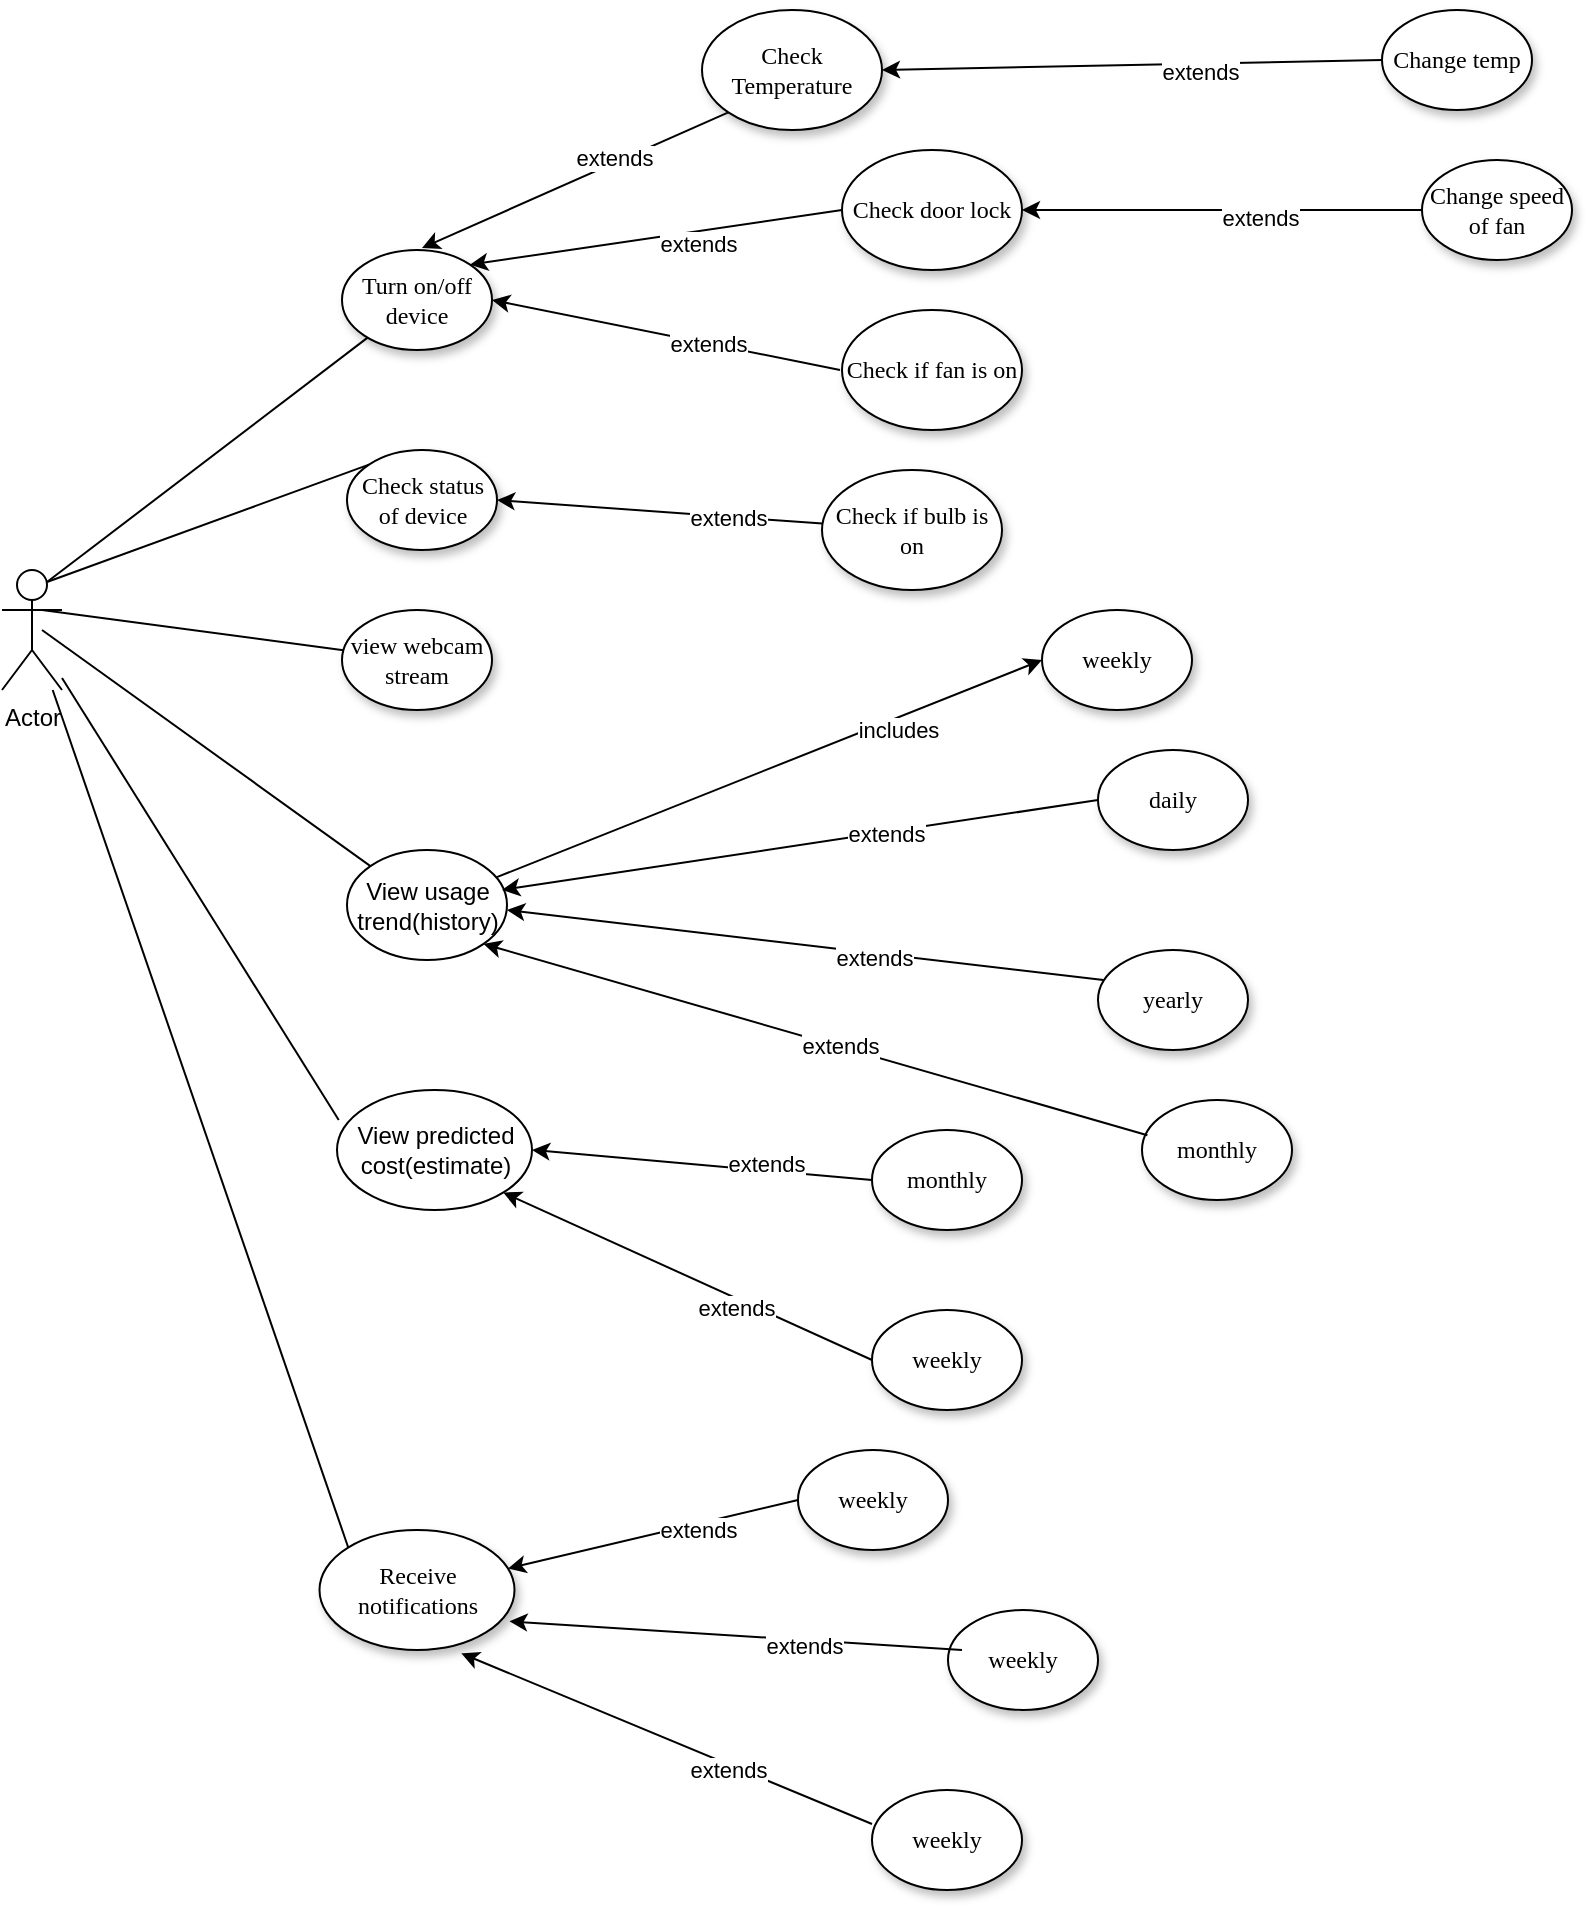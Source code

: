 <mxfile version="13.9.2" type="github">
  <diagram name="Page-1" id="42789a77-a242-8287-6e28-9cd8cfd52e62">
    <mxGraphModel dx="1736" dy="850" grid="1" gridSize="10" guides="1" tooltips="1" connect="1" arrows="1" fold="1" page="1" pageScale="1" pageWidth="1100" pageHeight="850" background="#ffffff" math="0" shadow="0">
      <root>
        <mxCell id="0" />
        <mxCell id="1" parent="0" />
        <mxCell id="1ea317790d2ca983-1" value="Check Temperature" style="ellipse;whiteSpace=wrap;html=1;rounded=0;shadow=1;comic=0;labelBackgroundColor=none;strokeWidth=1;fontFamily=Verdana;fontSize=12;align=center;" parent="1" vertex="1">
          <mxGeometry x="390" y="70" width="90" height="60" as="geometry" />
        </mxCell>
        <mxCell id="1ea317790d2ca983-3" value="&lt;span&gt;Change temp&lt;/span&gt;" style="ellipse;whiteSpace=wrap;html=1;rounded=0;shadow=1;comic=0;labelBackgroundColor=none;strokeWidth=1;fontFamily=Verdana;fontSize=12;align=center;" parent="1" vertex="1">
          <mxGeometry x="730" y="70" width="75" height="50" as="geometry" />
        </mxCell>
        <mxCell id="1ea317790d2ca983-4" value="&lt;span&gt;&lt;br&gt;Change speed of fan&lt;br&gt;&lt;br&gt;&lt;/span&gt;" style="ellipse;whiteSpace=wrap;html=1;rounded=0;shadow=1;comic=0;labelBackgroundColor=none;strokeWidth=1;fontFamily=Verdana;fontSize=12;align=center;" parent="1" vertex="1">
          <mxGeometry x="750" y="145" width="75" height="50" as="geometry" />
        </mxCell>
        <mxCell id="1ea317790d2ca983-5" value="monthly" style="ellipse;whiteSpace=wrap;html=1;rounded=0;shadow=1;comic=0;labelBackgroundColor=none;strokeWidth=1;fontFamily=Verdana;fontSize=12;align=center;" parent="1" vertex="1">
          <mxGeometry x="475" y="630" width="75" height="50" as="geometry" />
        </mxCell>
        <mxCell id="1ea317790d2ca983-8" value="Receive notifications" style="ellipse;whiteSpace=wrap;html=1;rounded=0;shadow=1;comic=0;labelBackgroundColor=none;strokeWidth=1;fontFamily=Verdana;fontSize=12;align=center;" parent="1" vertex="1">
          <mxGeometry x="198.75" y="830" width="97.5" height="60" as="geometry" />
        </mxCell>
        <mxCell id="1ea317790d2ca983-9" value="Turn on/off device" style="ellipse;whiteSpace=wrap;html=1;rounded=0;shadow=1;comic=0;labelBackgroundColor=none;strokeWidth=1;fontFamily=Verdana;fontSize=12;align=center;" parent="1" vertex="1">
          <mxGeometry x="210" y="190" width="75" height="50" as="geometry" />
        </mxCell>
        <mxCell id="1ea317790d2ca983-10" value="&lt;span&gt;Check status of device&lt;/span&gt;" style="ellipse;whiteSpace=wrap;html=1;rounded=0;shadow=1;comic=0;labelBackgroundColor=none;strokeWidth=1;fontFamily=Verdana;fontSize=12;align=center;" parent="1" vertex="1">
          <mxGeometry x="212.5" y="290" width="75" height="50" as="geometry" />
        </mxCell>
        <mxCell id="1ea317790d2ca983-11" value="&lt;span&gt;view webcam stream&lt;/span&gt;" style="ellipse;whiteSpace=wrap;html=1;rounded=0;shadow=1;comic=0;labelBackgroundColor=none;strokeWidth=1;fontFamily=Verdana;fontSize=12;align=center;" parent="1" vertex="1">
          <mxGeometry x="210" y="370" width="75" height="50" as="geometry" />
        </mxCell>
        <mxCell id="UIBErmnGwY-_ZzAcv2nd-1" value="Actor" style="shape=umlActor;verticalLabelPosition=bottom;verticalAlign=top;html=1;outlineConnect=0;" vertex="1" parent="1">
          <mxGeometry x="40" y="350" width="30" height="60" as="geometry" />
        </mxCell>
        <mxCell id="UIBErmnGwY-_ZzAcv2nd-2" value="" style="endArrow=none;html=1;exitX=0.75;exitY=0.1;exitDx=0;exitDy=0;exitPerimeter=0;" edge="1" parent="1" source="UIBErmnGwY-_ZzAcv2nd-1" target="1ea317790d2ca983-9">
          <mxGeometry width="50" height="50" relative="1" as="geometry">
            <mxPoint x="100" y="310" as="sourcePoint" />
            <mxPoint x="150" y="260" as="targetPoint" />
          </mxGeometry>
        </mxCell>
        <mxCell id="UIBErmnGwY-_ZzAcv2nd-5" value="" style="endArrow=none;html=1;entryX=0;entryY=0;entryDx=0;entryDy=0;exitX=0.75;exitY=0.1;exitDx=0;exitDy=0;exitPerimeter=0;" edge="1" parent="1" source="UIBErmnGwY-_ZzAcv2nd-1" target="1ea317790d2ca983-10">
          <mxGeometry width="50" height="50" relative="1" as="geometry">
            <mxPoint x="100" y="307.61" as="sourcePoint" />
            <mxPoint x="220.558" y="230.0" as="targetPoint" />
          </mxGeometry>
        </mxCell>
        <mxCell id="UIBErmnGwY-_ZzAcv2nd-6" value="View usage trend(history)" style="ellipse;whiteSpace=wrap;html=1;" vertex="1" parent="1">
          <mxGeometry x="212.5" y="490" width="80" height="55" as="geometry" />
        </mxCell>
        <mxCell id="UIBErmnGwY-_ZzAcv2nd-8" value="View predicted cost(estimate)" style="ellipse;whiteSpace=wrap;html=1;" vertex="1" parent="1">
          <mxGeometry x="207.5" y="610" width="97.5" height="60" as="geometry" />
        </mxCell>
        <mxCell id="UIBErmnGwY-_ZzAcv2nd-9" value="" style="endArrow=none;html=1;" edge="1" parent="1" target="1ea317790d2ca983-11">
          <mxGeometry width="50" height="50" relative="1" as="geometry">
            <mxPoint x="60" y="370" as="sourcePoint" />
            <mxPoint x="180" y="370" as="targetPoint" />
          </mxGeometry>
        </mxCell>
        <mxCell id="UIBErmnGwY-_ZzAcv2nd-10" value="Check door lock" style="ellipse;whiteSpace=wrap;html=1;rounded=0;shadow=1;comic=0;labelBackgroundColor=none;strokeWidth=1;fontFamily=Verdana;fontSize=12;align=center;" vertex="1" parent="1">
          <mxGeometry x="460" y="140" width="90" height="60" as="geometry" />
        </mxCell>
        <mxCell id="UIBErmnGwY-_ZzAcv2nd-11" value="Check if fan is on" style="ellipse;whiteSpace=wrap;html=1;rounded=0;shadow=1;comic=0;labelBackgroundColor=none;strokeWidth=1;fontFamily=Verdana;fontSize=12;align=center;" vertex="1" parent="1">
          <mxGeometry x="460" y="220" width="90" height="60" as="geometry" />
        </mxCell>
        <mxCell id="UIBErmnGwY-_ZzAcv2nd-12" value="Check if bulb is on" style="ellipse;whiteSpace=wrap;html=1;rounded=0;shadow=1;comic=0;labelBackgroundColor=none;strokeWidth=1;fontFamily=Verdana;fontSize=12;align=center;" vertex="1" parent="1">
          <mxGeometry x="450" y="300" width="90" height="60" as="geometry" />
        </mxCell>
        <mxCell id="UIBErmnGwY-_ZzAcv2nd-13" value="" style="endArrow=none;html=1;exitX=0;exitY=0;exitDx=0;exitDy=0;" edge="1" parent="1" source="UIBErmnGwY-_ZzAcv2nd-6">
          <mxGeometry width="50" height="50" relative="1" as="geometry">
            <mxPoint x="70" y="495" as="sourcePoint" />
            <mxPoint x="60" y="380" as="targetPoint" />
          </mxGeometry>
        </mxCell>
        <mxCell id="UIBErmnGwY-_ZzAcv2nd-14" value="" style="endArrow=none;html=1;entryX=0.009;entryY=0.25;entryDx=0;entryDy=0;entryPerimeter=0;" edge="1" parent="1" source="UIBErmnGwY-_ZzAcv2nd-1" target="UIBErmnGwY-_ZzAcv2nd-8">
          <mxGeometry width="50" height="50" relative="1" as="geometry">
            <mxPoint x="-40" y="518" as="sourcePoint" />
            <mxPoint x="142.83" y="450" as="targetPoint" />
          </mxGeometry>
        </mxCell>
        <mxCell id="UIBErmnGwY-_ZzAcv2nd-17" value="weekly" style="ellipse;whiteSpace=wrap;html=1;rounded=0;shadow=1;comic=0;labelBackgroundColor=none;strokeWidth=1;fontFamily=Verdana;fontSize=12;align=center;" vertex="1" parent="1">
          <mxGeometry x="475" y="720" width="75" height="50" as="geometry" />
        </mxCell>
        <mxCell id="UIBErmnGwY-_ZzAcv2nd-18" value="yearly" style="ellipse;whiteSpace=wrap;html=1;rounded=0;shadow=1;comic=0;labelBackgroundColor=none;strokeWidth=1;fontFamily=Verdana;fontSize=12;align=center;" vertex="1" parent="1">
          <mxGeometry x="588" y="540" width="75" height="50" as="geometry" />
        </mxCell>
        <mxCell id="UIBErmnGwY-_ZzAcv2nd-19" value="weekly" style="ellipse;whiteSpace=wrap;html=1;rounded=0;shadow=1;comic=0;labelBackgroundColor=none;strokeWidth=1;fontFamily=Verdana;fontSize=12;align=center;" vertex="1" parent="1">
          <mxGeometry x="560" y="370" width="75" height="50" as="geometry" />
        </mxCell>
        <mxCell id="UIBErmnGwY-_ZzAcv2nd-20" value="daily" style="ellipse;whiteSpace=wrap;html=1;rounded=0;shadow=1;comic=0;labelBackgroundColor=none;strokeWidth=1;fontFamily=Verdana;fontSize=12;align=center;" vertex="1" parent="1">
          <mxGeometry x="588" y="440" width="75" height="50" as="geometry" />
        </mxCell>
        <mxCell id="UIBErmnGwY-_ZzAcv2nd-21" value="monthly" style="ellipse;whiteSpace=wrap;html=1;rounded=0;shadow=1;comic=0;labelBackgroundColor=none;strokeWidth=1;fontFamily=Verdana;fontSize=12;align=center;" vertex="1" parent="1">
          <mxGeometry x="610" y="615" width="75" height="50" as="geometry" />
        </mxCell>
        <mxCell id="UIBErmnGwY-_ZzAcv2nd-22" value="" style="endArrow=classic;html=1;entryX=0;entryY=0.5;entryDx=0;entryDy=0;" edge="1" parent="1" source="UIBErmnGwY-_ZzAcv2nd-6" target="UIBErmnGwY-_ZzAcv2nd-19">
          <mxGeometry width="50" height="50" relative="1" as="geometry">
            <mxPoint x="400" y="610" as="sourcePoint" />
            <mxPoint x="440" y="460" as="targetPoint" />
          </mxGeometry>
        </mxCell>
        <mxCell id="UIBErmnGwY-_ZzAcv2nd-55" value="includes" style="edgeLabel;html=1;align=center;verticalAlign=middle;resizable=0;points=[];" vertex="1" connectable="0" parent="UIBErmnGwY-_ZzAcv2nd-22">
          <mxGeometry x="0.453" y="-5" relative="1" as="geometry">
            <mxPoint as="offset" />
          </mxGeometry>
        </mxCell>
        <mxCell id="UIBErmnGwY-_ZzAcv2nd-23" value="" style="endArrow=classic;html=1;exitX=0.036;exitY=0.3;exitDx=0;exitDy=0;exitPerimeter=0;" edge="1" parent="1" source="UIBErmnGwY-_ZzAcv2nd-18">
          <mxGeometry width="50" height="50" relative="1" as="geometry">
            <mxPoint x="372.5" y="580" as="sourcePoint" />
            <mxPoint x="292.5" y="520" as="targetPoint" />
          </mxGeometry>
        </mxCell>
        <mxCell id="UIBErmnGwY-_ZzAcv2nd-53" value="extends" style="edgeLabel;html=1;align=center;verticalAlign=middle;resizable=0;points=[];" vertex="1" connectable="0" parent="UIBErmnGwY-_ZzAcv2nd-23">
          <mxGeometry x="-0.226" y="2" relative="1" as="geometry">
            <mxPoint as="offset" />
          </mxGeometry>
        </mxCell>
        <mxCell id="UIBErmnGwY-_ZzAcv2nd-24" value="" style="endArrow=classic;html=1;exitX=0;exitY=0.5;exitDx=0;exitDy=0;" edge="1" parent="1" source="UIBErmnGwY-_ZzAcv2nd-20">
          <mxGeometry width="50" height="50" relative="1" as="geometry">
            <mxPoint x="380" y="520" as="sourcePoint" />
            <mxPoint x="290" y="510" as="targetPoint" />
          </mxGeometry>
        </mxCell>
        <mxCell id="UIBErmnGwY-_ZzAcv2nd-54" value="extends" style="edgeLabel;html=1;align=center;verticalAlign=middle;resizable=0;points=[];" vertex="1" connectable="0" parent="UIBErmnGwY-_ZzAcv2nd-24">
          <mxGeometry x="-0.285" y="1" relative="1" as="geometry">
            <mxPoint as="offset" />
          </mxGeometry>
        </mxCell>
        <mxCell id="UIBErmnGwY-_ZzAcv2nd-26" value="" style="endArrow=classic;html=1;entryX=1;entryY=1;entryDx=0;entryDy=0;exitX=0.036;exitY=0.353;exitDx=0;exitDy=0;exitPerimeter=0;" edge="1" parent="1" source="UIBErmnGwY-_ZzAcv2nd-21" target="UIBErmnGwY-_ZzAcv2nd-6">
          <mxGeometry width="50" height="50" relative="1" as="geometry">
            <mxPoint x="420" y="550" as="sourcePoint" />
            <mxPoint x="470" y="500" as="targetPoint" />
          </mxGeometry>
        </mxCell>
        <mxCell id="UIBErmnGwY-_ZzAcv2nd-52" value="extends" style="edgeLabel;html=1;align=center;verticalAlign=middle;resizable=0;points=[];" vertex="1" connectable="0" parent="UIBErmnGwY-_ZzAcv2nd-26">
          <mxGeometry x="-0.072" relative="1" as="geometry">
            <mxPoint as="offset" />
          </mxGeometry>
        </mxCell>
        <mxCell id="UIBErmnGwY-_ZzAcv2nd-27" value="" style="endArrow=classic;html=1;exitX=0;exitY=0.5;exitDx=0;exitDy=0;entryX=1;entryY=0.5;entryDx=0;entryDy=0;" edge="1" parent="1" source="1ea317790d2ca983-5" target="UIBErmnGwY-_ZzAcv2nd-8">
          <mxGeometry width="50" height="50" relative="1" as="geometry">
            <mxPoint x="420" y="550" as="sourcePoint" />
            <mxPoint x="340" y="580" as="targetPoint" />
          </mxGeometry>
        </mxCell>
        <mxCell id="UIBErmnGwY-_ZzAcv2nd-50" value="extends&lt;br&gt;" style="edgeLabel;html=1;align=center;verticalAlign=middle;resizable=0;points=[];" vertex="1" connectable="0" parent="UIBErmnGwY-_ZzAcv2nd-27">
          <mxGeometry x="-0.384" y="-4" relative="1" as="geometry">
            <mxPoint x="-1" as="offset" />
          </mxGeometry>
        </mxCell>
        <mxCell id="UIBErmnGwY-_ZzAcv2nd-28" value="" style="endArrow=classic;html=1;entryX=1;entryY=1;entryDx=0;entryDy=0;exitX=0;exitY=0.5;exitDx=0;exitDy=0;" edge="1" parent="1" source="UIBErmnGwY-_ZzAcv2nd-17" target="UIBErmnGwY-_ZzAcv2nd-8">
          <mxGeometry width="50" height="50" relative="1" as="geometry">
            <mxPoint x="410" y="760" as="sourcePoint" />
            <mxPoint x="470" y="630" as="targetPoint" />
          </mxGeometry>
        </mxCell>
        <mxCell id="UIBErmnGwY-_ZzAcv2nd-62" value="extends" style="edgeLabel;html=1;align=center;verticalAlign=middle;resizable=0;points=[];" vertex="1" connectable="0" parent="UIBErmnGwY-_ZzAcv2nd-28">
          <mxGeometry x="-0.279" y="4" relative="1" as="geometry">
            <mxPoint as="offset" />
          </mxGeometry>
        </mxCell>
        <mxCell id="UIBErmnGwY-_ZzAcv2nd-32" value="" style="endArrow=classic;html=1;entryX=1;entryY=0.5;entryDx=0;entryDy=0;" edge="1" parent="1" target="1ea317790d2ca983-9">
          <mxGeometry width="50" height="50" relative="1" as="geometry">
            <mxPoint x="459" y="250" as="sourcePoint" />
            <mxPoint x="470" y="230" as="targetPoint" />
          </mxGeometry>
        </mxCell>
        <mxCell id="UIBErmnGwY-_ZzAcv2nd-56" value="extends" style="edgeLabel;html=1;align=center;verticalAlign=middle;resizable=0;points=[];" vertex="1" connectable="0" parent="UIBErmnGwY-_ZzAcv2nd-32">
          <mxGeometry x="-0.235" relative="1" as="geometry">
            <mxPoint as="offset" />
          </mxGeometry>
        </mxCell>
        <mxCell id="UIBErmnGwY-_ZzAcv2nd-33" value="" style="endArrow=classic;html=1;entryX=1;entryY=0.5;entryDx=0;entryDy=0;" edge="1" parent="1" source="UIBErmnGwY-_ZzAcv2nd-12" target="1ea317790d2ca983-10">
          <mxGeometry width="50" height="50" relative="1" as="geometry">
            <mxPoint x="444" y="330" as="sourcePoint" />
            <mxPoint x="270" y="300" as="targetPoint" />
          </mxGeometry>
        </mxCell>
        <mxCell id="UIBErmnGwY-_ZzAcv2nd-57" value="extends" style="edgeLabel;html=1;align=center;verticalAlign=middle;resizable=0;points=[];" vertex="1" connectable="0" parent="UIBErmnGwY-_ZzAcv2nd-33">
          <mxGeometry x="-0.403" relative="1" as="geometry">
            <mxPoint x="1" as="offset" />
          </mxGeometry>
        </mxCell>
        <mxCell id="UIBErmnGwY-_ZzAcv2nd-34" value="" style="endArrow=classic;html=1;entryX=1;entryY=0;entryDx=0;entryDy=0;" edge="1" parent="1" target="1ea317790d2ca983-9">
          <mxGeometry width="50" height="50" relative="1" as="geometry">
            <mxPoint x="460" y="170" as="sourcePoint" />
            <mxPoint x="276" y="185" as="targetPoint" />
          </mxGeometry>
        </mxCell>
        <mxCell id="UIBErmnGwY-_ZzAcv2nd-58" value="extends" style="edgeLabel;html=1;align=center;verticalAlign=middle;resizable=0;points=[];" vertex="1" connectable="0" parent="UIBErmnGwY-_ZzAcv2nd-34">
          <mxGeometry x="-0.218" y="6" relative="1" as="geometry">
            <mxPoint as="offset" />
          </mxGeometry>
        </mxCell>
        <mxCell id="UIBErmnGwY-_ZzAcv2nd-35" value="" style="endArrow=classic;html=1;exitX=0;exitY=1;exitDx=0;exitDy=0;" edge="1" parent="1" source="1ea317790d2ca983-1">
          <mxGeometry width="50" height="50" relative="1" as="geometry">
            <mxPoint x="435.51" y="140" as="sourcePoint" />
            <mxPoint x="250" y="189" as="targetPoint" />
          </mxGeometry>
        </mxCell>
        <mxCell id="UIBErmnGwY-_ZzAcv2nd-59" value="extends" style="edgeLabel;html=1;align=center;verticalAlign=middle;resizable=0;points=[];" vertex="1" connectable="0" parent="UIBErmnGwY-_ZzAcv2nd-35">
          <mxGeometry x="-0.264" y="-3" relative="1" as="geometry">
            <mxPoint as="offset" />
          </mxGeometry>
        </mxCell>
        <mxCell id="UIBErmnGwY-_ZzAcv2nd-36" value="" style="endArrow=classic;html=1;entryX=1;entryY=0.5;entryDx=0;entryDy=0;exitX=0;exitY=0.5;exitDx=0;exitDy=0;" edge="1" parent="1" source="1ea317790d2ca983-3" target="1ea317790d2ca983-1">
          <mxGeometry width="50" height="50" relative="1" as="geometry">
            <mxPoint x="750.0" y="220" as="sourcePoint" />
            <mxPoint x="565.841" y="136.139" as="targetPoint" />
            <Array as="points" />
          </mxGeometry>
        </mxCell>
        <mxCell id="UIBErmnGwY-_ZzAcv2nd-60" value="extends" style="edgeLabel;html=1;align=center;verticalAlign=middle;resizable=0;points=[];" vertex="1" connectable="0" parent="UIBErmnGwY-_ZzAcv2nd-36">
          <mxGeometry x="-0.271" y="4" relative="1" as="geometry">
            <mxPoint as="offset" />
          </mxGeometry>
        </mxCell>
        <mxCell id="UIBErmnGwY-_ZzAcv2nd-38" value="" style="endArrow=classic;html=1;exitX=0;exitY=0.5;exitDx=0;exitDy=0;" edge="1" parent="1" source="1ea317790d2ca983-4">
          <mxGeometry width="50" height="50" relative="1" as="geometry">
            <mxPoint x="740" y="170" as="sourcePoint" />
            <mxPoint x="550" y="170" as="targetPoint" />
            <Array as="points" />
          </mxGeometry>
        </mxCell>
        <mxCell id="UIBErmnGwY-_ZzAcv2nd-61" value="extends" style="edgeLabel;html=1;align=center;verticalAlign=middle;resizable=0;points=[];" vertex="1" connectable="0" parent="UIBErmnGwY-_ZzAcv2nd-38">
          <mxGeometry x="-0.183" y="4" relative="1" as="geometry">
            <mxPoint as="offset" />
          </mxGeometry>
        </mxCell>
        <mxCell id="UIBErmnGwY-_ZzAcv2nd-39" value="weekly" style="ellipse;whiteSpace=wrap;html=1;rounded=0;shadow=1;comic=0;labelBackgroundColor=none;strokeWidth=1;fontFamily=Verdana;fontSize=12;align=center;" vertex="1" parent="1">
          <mxGeometry x="438" y="790" width="75" height="50" as="geometry" />
        </mxCell>
        <mxCell id="UIBErmnGwY-_ZzAcv2nd-40" value="weekly" style="ellipse;whiteSpace=wrap;html=1;rounded=0;shadow=1;comic=0;labelBackgroundColor=none;strokeWidth=1;fontFamily=Verdana;fontSize=12;align=center;" vertex="1" parent="1">
          <mxGeometry x="513" y="870" width="75" height="50" as="geometry" />
        </mxCell>
        <mxCell id="UIBErmnGwY-_ZzAcv2nd-41" value="weekly" style="ellipse;whiteSpace=wrap;html=1;rounded=0;shadow=1;comic=0;labelBackgroundColor=none;strokeWidth=1;fontFamily=Verdana;fontSize=12;align=center;" vertex="1" parent="1">
          <mxGeometry x="475" y="960" width="75" height="50" as="geometry" />
        </mxCell>
        <mxCell id="UIBErmnGwY-_ZzAcv2nd-42" value="" style="endArrow=classic;html=1;exitX=0;exitY=0.5;exitDx=0;exitDy=0;" edge="1" parent="1" source="UIBErmnGwY-_ZzAcv2nd-39" target="1ea317790d2ca983-8">
          <mxGeometry width="50" height="50" relative="1" as="geometry">
            <mxPoint x="420" y="810" as="sourcePoint" />
            <mxPoint x="390" y="850" as="targetPoint" />
          </mxGeometry>
        </mxCell>
        <mxCell id="UIBErmnGwY-_ZzAcv2nd-44" value="extends" style="edgeLabel;html=1;align=center;verticalAlign=middle;resizable=0;points=[];" vertex="1" connectable="0" parent="UIBErmnGwY-_ZzAcv2nd-42">
          <mxGeometry x="-0.303" y="3" relative="1" as="geometry">
            <mxPoint as="offset" />
          </mxGeometry>
        </mxCell>
        <mxCell id="UIBErmnGwY-_ZzAcv2nd-45" value="" style="endArrow=classic;html=1;entryX=0.974;entryY=0.761;entryDx=0;entryDy=0;entryPerimeter=0;" edge="1" parent="1" target="1ea317790d2ca983-8">
          <mxGeometry width="50" height="50" relative="1" as="geometry">
            <mxPoint x="520" y="890" as="sourcePoint" />
            <mxPoint x="362.556" y="920.001" as="targetPoint" />
          </mxGeometry>
        </mxCell>
        <mxCell id="UIBErmnGwY-_ZzAcv2nd-46" value="extends" style="edgeLabel;html=1;align=center;verticalAlign=middle;resizable=0;points=[];" vertex="1" connectable="0" parent="UIBErmnGwY-_ZzAcv2nd-45">
          <mxGeometry x="-0.303" y="3" relative="1" as="geometry">
            <mxPoint as="offset" />
          </mxGeometry>
        </mxCell>
        <mxCell id="UIBErmnGwY-_ZzAcv2nd-47" value="" style="endArrow=classic;html=1;exitX=0;exitY=0.34;exitDx=0;exitDy=0;exitPerimeter=0;entryX=0.727;entryY=1.028;entryDx=0;entryDy=0;entryPerimeter=0;" edge="1" parent="1" source="UIBErmnGwY-_ZzAcv2nd-41" target="1ea317790d2ca983-8">
          <mxGeometry width="50" height="50" relative="1" as="geometry">
            <mxPoint x="404.89" y="975.6" as="sourcePoint" />
            <mxPoint x="259.996" y="1010.001" as="targetPoint" />
          </mxGeometry>
        </mxCell>
        <mxCell id="UIBErmnGwY-_ZzAcv2nd-48" value="extends" style="edgeLabel;html=1;align=center;verticalAlign=middle;resizable=0;points=[];" vertex="1" connectable="0" parent="UIBErmnGwY-_ZzAcv2nd-47">
          <mxGeometry x="-0.303" y="3" relative="1" as="geometry">
            <mxPoint as="offset" />
          </mxGeometry>
        </mxCell>
        <mxCell id="UIBErmnGwY-_ZzAcv2nd-63" value="" style="endArrow=none;html=1;exitX=0;exitY=0;exitDx=0;exitDy=0;" edge="1" parent="1" source="1ea317790d2ca983-8" target="UIBErmnGwY-_ZzAcv2nd-1">
          <mxGeometry width="50" height="50" relative="1" as="geometry">
            <mxPoint x="420" y="670" as="sourcePoint" />
            <mxPoint x="55" y="450" as="targetPoint" />
          </mxGeometry>
        </mxCell>
      </root>
    </mxGraphModel>
  </diagram>
</mxfile>
